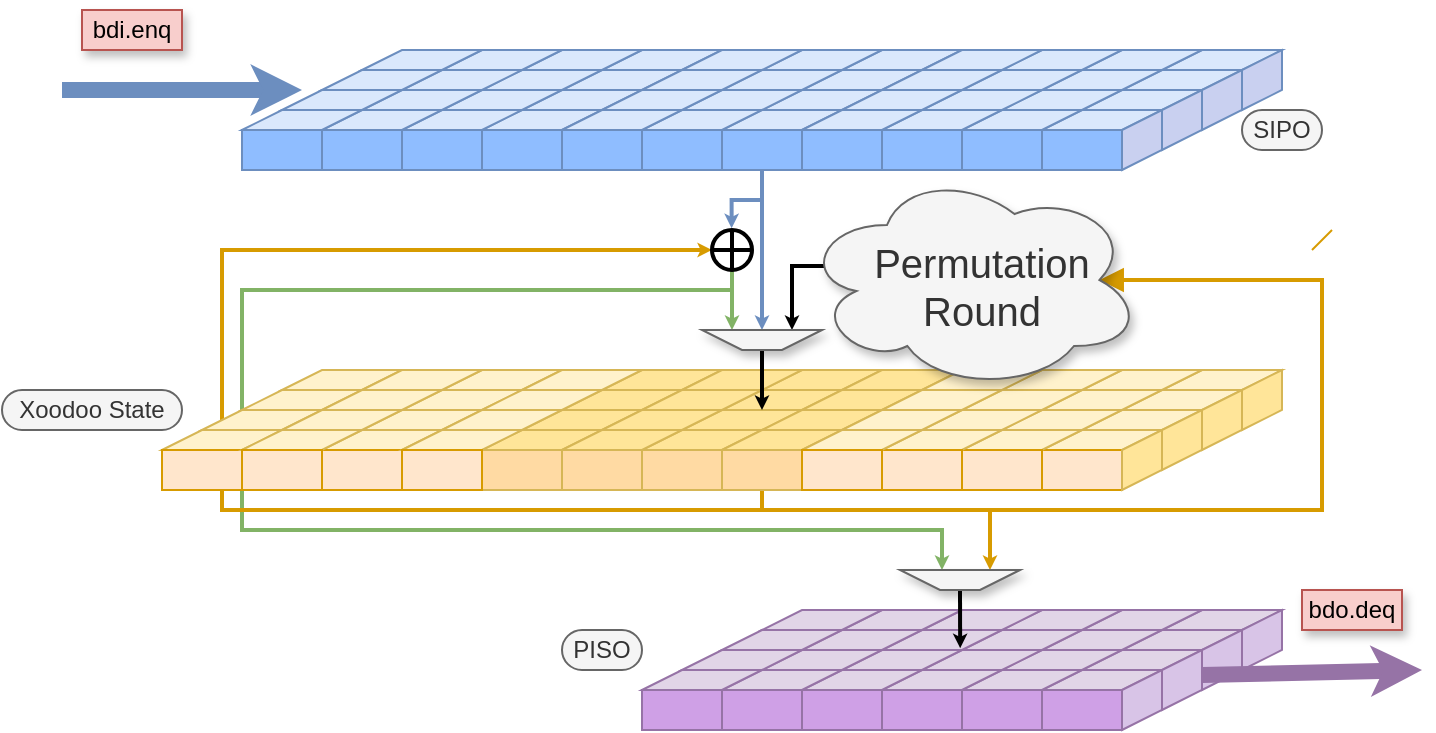 <mxfile version="27.1.6">
    <diagram id="Ln3ZBJWsajr8-yhkkX9h" name="Page-1">
        <mxGraphModel dx="703" dy="528" grid="1" gridSize="10" guides="1" tooltips="1" connect="1" arrows="1" fold="1" page="1" pageScale="1" pageWidth="850" pageHeight="1100" math="0" shadow="0">
            <root>
                <mxCell id="0"/>
                <mxCell id="1" parent="0"/>
                <mxCell id="Jtuv1Z3wtPB-kP8Pw_JZ-289" style="edgeStyle=orthogonalEdgeStyle;rounded=0;orthogonalLoop=1;jettySize=auto;html=1;exitX=0.5;exitY=1;exitDx=0;exitDy=0;shadow=0;endSize=1;strokeWidth=2;fillColor=#d5e8d4;strokeColor=#82b366;" parent="1" source="Jtuv1Z3wtPB-kP8Pw_JZ-287" edge="1">
                    <mxGeometry relative="1" as="geometry">
                        <mxPoint x="500" y="460" as="targetPoint"/>
                        <Array as="points">
                            <mxPoint x="395" y="320"/>
                            <mxPoint x="150" y="320"/>
                            <mxPoint x="150" y="440"/>
                            <mxPoint x="500" y="440"/>
                        </Array>
                    </mxGeometry>
                </mxCell>
                <mxCell id="Jtuv1Z3wtPB-kP8Pw_JZ-283" style="edgeStyle=orthogonalEdgeStyle;rounded=0;orthogonalLoop=1;jettySize=auto;html=1;exitX=0.5;exitY=1;exitDx=0;exitDy=0;shadow=0;endSize=1;strokeWidth=2;entryX=0;entryY=0.5;entryDx=0;entryDy=0;fillColor=#ffe6cc;strokeColor=#d79b00;" parent="1" source="Jtuv1Z3wtPB-kP8Pw_JZ-94" target="Jtuv1Z3wtPB-kP8Pw_JZ-287" edge="1">
                    <mxGeometry relative="1" as="geometry">
                        <mxPoint x="420" y="430" as="sourcePoint"/>
                        <mxPoint x="420.2" y="287.6" as="targetPoint"/>
                        <Array as="points">
                            <mxPoint x="410" y="430"/>
                            <mxPoint x="140" y="430"/>
                            <mxPoint x="140" y="300"/>
                        </Array>
                    </mxGeometry>
                </mxCell>
                <mxCell id="Jtuv1Z3wtPB-kP8Pw_JZ-158" value="" style="shape=parallelogram;perimeter=parallelogramPerimeter;whiteSpace=wrap;html=1;fixedSize=1;size=20;fillColor=#e1d5e7;strokeColor=#9673a6;" parent="1" vertex="1">
                    <mxGeometry x="550" y="510" width="60" height="10" as="geometry"/>
                </mxCell>
                <mxCell id="Jtuv1Z3wtPB-kP8Pw_JZ-159" value="" style="rounded=0;whiteSpace=wrap;html=1;strokeColor=#9673a6;fillColor=#CFA0E6;" parent="1" vertex="1">
                    <mxGeometry x="550" y="520" width="40" height="20" as="geometry"/>
                </mxCell>
                <mxCell id="Jtuv1Z3wtPB-kP8Pw_JZ-160" value="" style="shape=parallelogram;perimeter=parallelogramPerimeter;whiteSpace=wrap;html=1;fixedSize=1;direction=south;size=10;flipV=1;strokeColor=#9673a6;fillColor=#D8C4E7;" parent="1" vertex="1">
                    <mxGeometry x="590" y="510" width="20" height="30" as="geometry"/>
                </mxCell>
                <mxCell id="Jtuv1Z3wtPB-kP8Pw_JZ-161" value="" style="shape=parallelogram;perimeter=parallelogramPerimeter;whiteSpace=wrap;html=1;fixedSize=1;size=20;fillColor=#e1d5e7;strokeColor=#9673a6;" parent="1" vertex="1">
                    <mxGeometry x="570" y="500" width="60" height="10" as="geometry"/>
                </mxCell>
                <mxCell id="Jtuv1Z3wtPB-kP8Pw_JZ-162" value="" style="shape=parallelogram;perimeter=parallelogramPerimeter;whiteSpace=wrap;html=1;fixedSize=1;size=20;fillColor=#e1d5e7;strokeColor=#9673a6;" parent="1" vertex="1">
                    <mxGeometry x="590" y="490" width="60" height="10" as="geometry"/>
                </mxCell>
                <mxCell id="Jtuv1Z3wtPB-kP8Pw_JZ-163" value="" style="shape=parallelogram;perimeter=parallelogramPerimeter;whiteSpace=wrap;html=1;fixedSize=1;size=20;fillColor=#e1d5e7;strokeColor=#9673a6;" parent="1" vertex="1">
                    <mxGeometry x="610" y="480" width="60" height="10" as="geometry"/>
                </mxCell>
                <mxCell id="Jtuv1Z3wtPB-kP8Pw_JZ-164" value="" style="shape=parallelogram;perimeter=parallelogramPerimeter;whiteSpace=wrap;html=1;fixedSize=1;direction=south;size=10;flipV=1;strokeColor=#9673a6;fillColor=#D8C4E7;" parent="1" vertex="1">
                    <mxGeometry x="610" y="500" width="20" height="30" as="geometry"/>
                </mxCell>
                <mxCell id="Jtuv1Z3wtPB-kP8Pw_JZ-165" value="" style="shape=parallelogram;perimeter=parallelogramPerimeter;whiteSpace=wrap;html=1;fixedSize=1;direction=south;size=10;flipV=1;strokeColor=#9673a6;fillColor=#D8C4E7;" parent="1" vertex="1">
                    <mxGeometry x="630" y="490" width="20" height="30" as="geometry"/>
                </mxCell>
                <mxCell id="Jtuv1Z3wtPB-kP8Pw_JZ-166" value="" style="shape=parallelogram;perimeter=parallelogramPerimeter;whiteSpace=wrap;html=1;fixedSize=1;direction=south;size=10;flipV=1;strokeColor=#9673a6;fillColor=#D8C4E7;" parent="1" vertex="1">
                    <mxGeometry x="650" y="480" width="20" height="30" as="geometry"/>
                </mxCell>
                <mxCell id="Jtuv1Z3wtPB-kP8Pw_JZ-167" value="" style="shape=parallelogram;perimeter=parallelogramPerimeter;whiteSpace=wrap;html=1;fixedSize=1;size=20;fillColor=#e1d5e7;strokeColor=#9673a6;" parent="1" vertex="1">
                    <mxGeometry x="510" y="510" width="60" height="10" as="geometry"/>
                </mxCell>
                <mxCell id="Jtuv1Z3wtPB-kP8Pw_JZ-168" value="" style="rounded=0;whiteSpace=wrap;html=1;strokeColor=#9673a6;fillColor=#CFA0E6;" parent="1" vertex="1">
                    <mxGeometry x="510" y="520" width="40" height="20" as="geometry"/>
                </mxCell>
                <mxCell id="Jtuv1Z3wtPB-kP8Pw_JZ-169" value="" style="shape=parallelogram;perimeter=parallelogramPerimeter;whiteSpace=wrap;html=1;fixedSize=1;size=20;fillColor=#e1d5e7;strokeColor=#9673a6;" parent="1" vertex="1">
                    <mxGeometry x="530" y="500" width="60" height="10" as="geometry"/>
                </mxCell>
                <mxCell id="Jtuv1Z3wtPB-kP8Pw_JZ-170" value="" style="shape=parallelogram;perimeter=parallelogramPerimeter;whiteSpace=wrap;html=1;fixedSize=1;size=20;fillColor=#e1d5e7;strokeColor=#9673a6;" parent="1" vertex="1">
                    <mxGeometry x="550" y="490" width="60" height="10" as="geometry"/>
                </mxCell>
                <mxCell id="Jtuv1Z3wtPB-kP8Pw_JZ-171" value="" style="shape=parallelogram;perimeter=parallelogramPerimeter;whiteSpace=wrap;html=1;fixedSize=1;size=20;fillColor=#e1d5e7;strokeColor=#9673a6;" parent="1" vertex="1">
                    <mxGeometry x="570" y="480" width="60" height="10" as="geometry"/>
                </mxCell>
                <mxCell id="Jtuv1Z3wtPB-kP8Pw_JZ-172" value="" style="shape=parallelogram;perimeter=parallelogramPerimeter;whiteSpace=wrap;html=1;fixedSize=1;size=20;fillColor=#e1d5e7;strokeColor=#9673a6;" parent="1" vertex="1">
                    <mxGeometry x="470" y="510" width="60" height="10" as="geometry"/>
                </mxCell>
                <mxCell id="Jtuv1Z3wtPB-kP8Pw_JZ-173" value="" style="rounded=0;whiteSpace=wrap;html=1;strokeColor=#9673a6;fillColor=#CFA0E6;" parent="1" vertex="1">
                    <mxGeometry x="470" y="520" width="40" height="20" as="geometry"/>
                </mxCell>
                <mxCell id="Jtuv1Z3wtPB-kP8Pw_JZ-175" value="" style="shape=parallelogram;perimeter=parallelogramPerimeter;whiteSpace=wrap;html=1;fixedSize=1;size=20;fillColor=#e1d5e7;strokeColor=#9673a6;" parent="1" vertex="1">
                    <mxGeometry x="490" y="500" width="60" height="10" as="geometry"/>
                </mxCell>
                <mxCell id="Jtuv1Z3wtPB-kP8Pw_JZ-176" value="" style="shape=parallelogram;perimeter=parallelogramPerimeter;whiteSpace=wrap;html=1;fixedSize=1;size=20;fillColor=#e1d5e7;strokeColor=#9673a6;" parent="1" vertex="1">
                    <mxGeometry x="510" y="490" width="60" height="10" as="geometry"/>
                </mxCell>
                <mxCell id="Jtuv1Z3wtPB-kP8Pw_JZ-177" value="" style="shape=parallelogram;perimeter=parallelogramPerimeter;whiteSpace=wrap;html=1;fixedSize=1;size=20;fillColor=#e1d5e7;strokeColor=#9673a6;" parent="1" vertex="1">
                    <mxGeometry x="530" y="480" width="60" height="10" as="geometry"/>
                </mxCell>
                <mxCell id="Jtuv1Z3wtPB-kP8Pw_JZ-181" value="" style="shape=parallelogram;perimeter=parallelogramPerimeter;whiteSpace=wrap;html=1;fixedSize=1;size=20;fillColor=#e1d5e7;strokeColor=#9673a6;" parent="1" vertex="1">
                    <mxGeometry x="430" y="510" width="60" height="10" as="geometry"/>
                </mxCell>
                <mxCell id="Jtuv1Z3wtPB-kP8Pw_JZ-182" value="" style="rounded=0;whiteSpace=wrap;html=1;strokeColor=#9673a6;fillColor=#CFA0E6;" parent="1" vertex="1">
                    <mxGeometry x="430" y="520" width="40" height="20" as="geometry"/>
                </mxCell>
                <mxCell id="Jtuv1Z3wtPB-kP8Pw_JZ-183" value="" style="shape=parallelogram;perimeter=parallelogramPerimeter;whiteSpace=wrap;html=1;fixedSize=1;size=20;fillColor=#e1d5e7;strokeColor=#9673a6;" parent="1" vertex="1">
                    <mxGeometry x="450" y="500" width="60" height="10" as="geometry"/>
                </mxCell>
                <mxCell id="Jtuv1Z3wtPB-kP8Pw_JZ-184" value="" style="shape=parallelogram;perimeter=parallelogramPerimeter;whiteSpace=wrap;html=1;fixedSize=1;size=20;fillColor=#e1d5e7;strokeColor=#9673a6;" parent="1" vertex="1">
                    <mxGeometry x="470" y="490" width="60" height="10" as="geometry"/>
                </mxCell>
                <mxCell id="Jtuv1Z3wtPB-kP8Pw_JZ-185" value="" style="shape=parallelogram;perimeter=parallelogramPerimeter;whiteSpace=wrap;html=1;fixedSize=1;size=20;fillColor=#e1d5e7;strokeColor=#9673a6;" parent="1" vertex="1">
                    <mxGeometry x="490" y="480" width="60" height="10" as="geometry"/>
                </mxCell>
                <mxCell id="Jtuv1Z3wtPB-kP8Pw_JZ-186" value="" style="shape=parallelogram;perimeter=parallelogramPerimeter;whiteSpace=wrap;html=1;fixedSize=1;size=20;fillColor=#e1d5e7;strokeColor=#9673a6;" parent="1" vertex="1">
                    <mxGeometry x="390" y="510" width="60" height="10" as="geometry"/>
                </mxCell>
                <mxCell id="Jtuv1Z3wtPB-kP8Pw_JZ-187" value="" style="rounded=0;whiteSpace=wrap;html=1;strokeColor=#9673a6;fillColor=#CFA0E6;" parent="1" vertex="1">
                    <mxGeometry x="390" y="520" width="40" height="20" as="geometry"/>
                </mxCell>
                <mxCell id="Jtuv1Z3wtPB-kP8Pw_JZ-188" value="" style="shape=parallelogram;perimeter=parallelogramPerimeter;whiteSpace=wrap;html=1;fixedSize=1;size=20;fillColor=#e1d5e7;strokeColor=#9673a6;" parent="1" vertex="1">
                    <mxGeometry x="410" y="500" width="60" height="10" as="geometry"/>
                </mxCell>
                <mxCell id="Jtuv1Z3wtPB-kP8Pw_JZ-189" value="" style="shape=parallelogram;perimeter=parallelogramPerimeter;whiteSpace=wrap;html=1;fixedSize=1;size=20;fillColor=#e1d5e7;strokeColor=#9673a6;" parent="1" vertex="1">
                    <mxGeometry x="430" y="490" width="60" height="10" as="geometry"/>
                </mxCell>
                <mxCell id="Jtuv1Z3wtPB-kP8Pw_JZ-190" value="" style="shape=parallelogram;perimeter=parallelogramPerimeter;whiteSpace=wrap;html=1;fixedSize=1;size=20;fillColor=#e1d5e7;strokeColor=#9673a6;" parent="1" vertex="1">
                    <mxGeometry x="450" y="480" width="60" height="10" as="geometry"/>
                </mxCell>
                <mxCell id="Jtuv1Z3wtPB-kP8Pw_JZ-191" value="" style="shape=parallelogram;perimeter=parallelogramPerimeter;whiteSpace=wrap;html=1;fixedSize=1;size=20;fillColor=#e1d5e7;strokeColor=#9673a6;" parent="1" vertex="1">
                    <mxGeometry x="350" y="510" width="60" height="10" as="geometry"/>
                </mxCell>
                <mxCell id="Jtuv1Z3wtPB-kP8Pw_JZ-192" value="" style="rounded=0;whiteSpace=wrap;html=1;strokeColor=#9673a6;fillColor=#CFA0E6;" parent="1" vertex="1">
                    <mxGeometry x="350" y="520" width="40" height="20" as="geometry"/>
                </mxCell>
                <mxCell id="Jtuv1Z3wtPB-kP8Pw_JZ-193" value="" style="shape=parallelogram;perimeter=parallelogramPerimeter;whiteSpace=wrap;html=1;fixedSize=1;size=20;fillColor=#e1d5e7;strokeColor=#9673a6;" parent="1" vertex="1">
                    <mxGeometry x="370" y="500" width="60" height="10" as="geometry"/>
                </mxCell>
                <mxCell id="Jtuv1Z3wtPB-kP8Pw_JZ-194" value="" style="shape=parallelogram;perimeter=parallelogramPerimeter;whiteSpace=wrap;html=1;fixedSize=1;size=20;fillColor=#e1d5e7;strokeColor=#9673a6;" parent="1" vertex="1">
                    <mxGeometry x="390" y="490" width="60" height="10" as="geometry"/>
                </mxCell>
                <mxCell id="Jtuv1Z3wtPB-kP8Pw_JZ-195" value="" style="shape=parallelogram;perimeter=parallelogramPerimeter;whiteSpace=wrap;html=1;fixedSize=1;size=20;fillColor=#e1d5e7;strokeColor=#9673a6;" parent="1" vertex="1">
                    <mxGeometry x="410" y="480" width="60" height="10" as="geometry"/>
                </mxCell>
                <mxCell id="Jtuv1Z3wtPB-kP8Pw_JZ-9" value="" style="shape=parallelogram;perimeter=parallelogramPerimeter;whiteSpace=wrap;html=1;fixedSize=1;size=20;fillColor=#fff2cc;strokeColor=#d6b656;" parent="1" vertex="1">
                    <mxGeometry x="550" y="390" width="60" height="10" as="geometry"/>
                </mxCell>
                <mxCell id="Jtuv1Z3wtPB-kP8Pw_JZ-15" value="" style="rounded=0;whiteSpace=wrap;html=1;fillColor=#ffe6cc;strokeColor=#d79b00;" parent="1" vertex="1">
                    <mxGeometry x="550" y="400" width="40" height="20" as="geometry"/>
                </mxCell>
                <mxCell id="Jtuv1Z3wtPB-kP8Pw_JZ-72" value="" style="shape=parallelogram;perimeter=parallelogramPerimeter;whiteSpace=wrap;html=1;fixedSize=1;size=20;fillColor=#fff2cc;strokeColor=#d6b656;" parent="1" vertex="1">
                    <mxGeometry x="570" y="380" width="60" height="10" as="geometry"/>
                </mxCell>
                <mxCell id="Jtuv1Z3wtPB-kP8Pw_JZ-73" value="" style="shape=parallelogram;perimeter=parallelogramPerimeter;whiteSpace=wrap;html=1;fixedSize=1;size=20;fillColor=#fff2cc;strokeColor=#d6b656;" parent="1" vertex="1">
                    <mxGeometry x="590" y="370" width="60" height="10" as="geometry"/>
                </mxCell>
                <mxCell id="Jtuv1Z3wtPB-kP8Pw_JZ-74" value="" style="shape=parallelogram;perimeter=parallelogramPerimeter;whiteSpace=wrap;html=1;fixedSize=1;size=20;fillColor=#fff2cc;strokeColor=#d6b656;" parent="1" vertex="1">
                    <mxGeometry x="610" y="360" width="60" height="10" as="geometry"/>
                </mxCell>
                <mxCell id="Jtuv1Z3wtPB-kP8Pw_JZ-79" value="" style="shape=parallelogram;perimeter=parallelogramPerimeter;whiteSpace=wrap;html=1;fixedSize=1;size=20;fillColor=#fff2cc;strokeColor=#d6b656;" parent="1" vertex="1">
                    <mxGeometry x="510" y="390" width="60" height="10" as="geometry"/>
                </mxCell>
                <mxCell id="Jtuv1Z3wtPB-kP8Pw_JZ-80" value="" style="rounded=0;whiteSpace=wrap;html=1;fillColor=#ffe6cc;strokeColor=#d79b00;" parent="1" vertex="1">
                    <mxGeometry x="510" y="400" width="40" height="20" as="geometry"/>
                </mxCell>
                <mxCell id="Jtuv1Z3wtPB-kP8Pw_JZ-82" value="" style="shape=parallelogram;perimeter=parallelogramPerimeter;whiteSpace=wrap;html=1;fixedSize=1;size=20;fillColor=#fff2cc;strokeColor=#d6b656;" parent="1" vertex="1">
                    <mxGeometry x="530" y="380" width="60" height="10" as="geometry"/>
                </mxCell>
                <mxCell id="Jtuv1Z3wtPB-kP8Pw_JZ-83" value="" style="shape=parallelogram;perimeter=parallelogramPerimeter;whiteSpace=wrap;html=1;fixedSize=1;size=20;fillColor=#fff2cc;strokeColor=#d6b656;" parent="1" vertex="1">
                    <mxGeometry x="550" y="370" width="60" height="10" as="geometry"/>
                </mxCell>
                <mxCell id="Jtuv1Z3wtPB-kP8Pw_JZ-84" value="" style="shape=parallelogram;perimeter=parallelogramPerimeter;whiteSpace=wrap;html=1;fixedSize=1;size=20;fillColor=#fff2cc;strokeColor=#d6b656;" parent="1" vertex="1">
                    <mxGeometry x="570" y="360" width="60" height="10" as="geometry"/>
                </mxCell>
                <mxCell id="Jtuv1Z3wtPB-kP8Pw_JZ-88" value="" style="shape=parallelogram;perimeter=parallelogramPerimeter;whiteSpace=wrap;html=1;fixedSize=1;size=20;strokeColor=#d6b656;fillColor=#FFE599;" parent="1" vertex="1">
                    <mxGeometry x="350" y="390" width="60" height="10" as="geometry"/>
                </mxCell>
                <mxCell id="Jtuv1Z3wtPB-kP8Pw_JZ-89" value="" style="rounded=0;whiteSpace=wrap;html=1;strokeColor=#d6b656;fillColor=#FFDAA3;" parent="1" vertex="1">
                    <mxGeometry x="350" y="400" width="40" height="20" as="geometry"/>
                </mxCell>
                <mxCell id="Jtuv1Z3wtPB-kP8Pw_JZ-90" value="" style="shape=parallelogram;perimeter=parallelogramPerimeter;whiteSpace=wrap;html=1;fixedSize=1;size=20;strokeColor=#d6b656;fillColor=#FFE599;" parent="1" vertex="1">
                    <mxGeometry x="370" y="380" width="60" height="10" as="geometry"/>
                </mxCell>
                <mxCell id="Jtuv1Z3wtPB-kP8Pw_JZ-91" value="" style="shape=parallelogram;perimeter=parallelogramPerimeter;whiteSpace=wrap;html=1;fixedSize=1;size=20;strokeColor=#d6b656;fillColor=#FFE599;" parent="1" vertex="1">
                    <mxGeometry x="390" y="370" width="60" height="10" as="geometry"/>
                </mxCell>
                <mxCell id="Jtuv1Z3wtPB-kP8Pw_JZ-92" value="" style="shape=parallelogram;perimeter=parallelogramPerimeter;whiteSpace=wrap;html=1;fixedSize=1;size=20;strokeColor=#d6b656;fillColor=#FFE599;" parent="1" vertex="1">
                    <mxGeometry x="410" y="360" width="60" height="10" as="geometry"/>
                </mxCell>
                <mxCell id="Jtuv1Z3wtPB-kP8Pw_JZ-93" value="" style="shape=parallelogram;perimeter=parallelogramPerimeter;whiteSpace=wrap;html=1;fixedSize=1;size=20;strokeColor=#d6b656;fillColor=#FFE599;" parent="1" vertex="1">
                    <mxGeometry x="390" y="390" width="60" height="10" as="geometry"/>
                </mxCell>
                <mxCell id="Jtuv1Z3wtPB-kP8Pw_JZ-282" style="edgeStyle=orthogonalEdgeStyle;rounded=0;orthogonalLoop=1;jettySize=auto;html=1;exitX=0.5;exitY=1;exitDx=0;exitDy=0;shadow=0;endSize=7;strokeWidth=2;fillColor=#ffe6cc;strokeColor=#d79b00;entryX=0.875;entryY=0.5;entryDx=0;entryDy=0;entryPerimeter=0;endArrow=block;endFill=1;" parent="1" source="Jtuv1Z3wtPB-kP8Pw_JZ-94" target="Jtuv1Z3wtPB-kP8Pw_JZ-293" edge="1">
                    <mxGeometry relative="1" as="geometry">
                        <mxPoint x="600" y="315" as="targetPoint"/>
                        <Array as="points">
                            <mxPoint x="410" y="430"/>
                            <mxPoint x="690" y="430"/>
                            <mxPoint x="690" y="315"/>
                        </Array>
                    </mxGeometry>
                </mxCell>
                <mxCell id="Jtuv1Z3wtPB-kP8Pw_JZ-292" style="edgeStyle=orthogonalEdgeStyle;rounded=0;orthogonalLoop=1;jettySize=auto;html=1;exitX=0.5;exitY=1;exitDx=0;exitDy=0;entryX=0.25;entryY=1;entryDx=0;entryDy=0;shadow=0;endSize=1;strokeWidth=2;fillColor=#ffe6cc;strokeColor=#d79b00;" parent="1" source="Jtuv1Z3wtPB-kP8Pw_JZ-94" target="Jtuv1Z3wtPB-kP8Pw_JZ-290" edge="1">
                    <mxGeometry relative="1" as="geometry">
                        <Array as="points">
                            <mxPoint x="410" y="430"/>
                            <mxPoint x="524" y="430"/>
                        </Array>
                    </mxGeometry>
                </mxCell>
                <mxCell id="Jtuv1Z3wtPB-kP8Pw_JZ-94" value="" style="rounded=0;whiteSpace=wrap;html=1;strokeColor=#d6b656;fillColor=#FFDAA3;" parent="1" vertex="1">
                    <mxGeometry x="390" y="400" width="40" height="20" as="geometry"/>
                </mxCell>
                <mxCell id="Jtuv1Z3wtPB-kP8Pw_JZ-95" value="" style="shape=parallelogram;perimeter=parallelogramPerimeter;whiteSpace=wrap;html=1;fixedSize=1;size=20;strokeColor=#d6b656;fillColor=#FFE599;" parent="1" vertex="1">
                    <mxGeometry x="410" y="380" width="60" height="10" as="geometry"/>
                </mxCell>
                <mxCell id="Jtuv1Z3wtPB-kP8Pw_JZ-96" value="" style="shape=parallelogram;perimeter=parallelogramPerimeter;whiteSpace=wrap;html=1;fixedSize=1;size=20;strokeColor=#d6b656;fillColor=#FFE599;" parent="1" vertex="1">
                    <mxGeometry x="430" y="370" width="60" height="10" as="geometry"/>
                </mxCell>
                <mxCell id="Jtuv1Z3wtPB-kP8Pw_JZ-97" value="" style="shape=parallelogram;perimeter=parallelogramPerimeter;whiteSpace=wrap;html=1;fixedSize=1;size=20;strokeColor=#d6b656;fillColor=#FFE599;" parent="1" vertex="1">
                    <mxGeometry x="450" y="360" width="60" height="10" as="geometry"/>
                </mxCell>
                <mxCell id="Jtuv1Z3wtPB-kP8Pw_JZ-98" value="" style="shape=parallelogram;perimeter=parallelogramPerimeter;whiteSpace=wrap;html=1;fixedSize=1;size=20;strokeColor=#d6b656;fillColor=#FFE599;" parent="1" vertex="1">
                    <mxGeometry x="270" y="390" width="60" height="10" as="geometry"/>
                </mxCell>
                <mxCell id="Jtuv1Z3wtPB-kP8Pw_JZ-99" value="" style="rounded=0;whiteSpace=wrap;html=1;strokeColor=#d6b656;fillColor=#FFDAA3;" parent="1" vertex="1">
                    <mxGeometry x="270" y="400" width="40" height="20" as="geometry"/>
                </mxCell>
                <mxCell id="Jtuv1Z3wtPB-kP8Pw_JZ-100" value="" style="shape=parallelogram;perimeter=parallelogramPerimeter;whiteSpace=wrap;html=1;fixedSize=1;size=20;strokeColor=#d6b656;fillColor=#FFE599;" parent="1" vertex="1">
                    <mxGeometry x="290" y="380" width="60" height="10" as="geometry"/>
                </mxCell>
                <mxCell id="Jtuv1Z3wtPB-kP8Pw_JZ-101" value="" style="shape=parallelogram;perimeter=parallelogramPerimeter;whiteSpace=wrap;html=1;fixedSize=1;size=20;strokeColor=#d6b656;fillColor=#FFE599;" parent="1" vertex="1">
                    <mxGeometry x="310" y="370" width="60" height="10" as="geometry"/>
                </mxCell>
                <mxCell id="Jtuv1Z3wtPB-kP8Pw_JZ-102" value="" style="shape=parallelogram;perimeter=parallelogramPerimeter;whiteSpace=wrap;html=1;fixedSize=1;size=20;strokeColor=#d6b656;fillColor=#FFE599;" parent="1" vertex="1">
                    <mxGeometry x="330" y="360" width="60" height="10" as="geometry"/>
                </mxCell>
                <mxCell id="Jtuv1Z3wtPB-kP8Pw_JZ-103" value="" style="shape=parallelogram;perimeter=parallelogramPerimeter;whiteSpace=wrap;html=1;fixedSize=1;size=20;strokeColor=#d6b656;fillColor=#FFE599;" parent="1" vertex="1">
                    <mxGeometry x="310" y="390" width="60" height="10" as="geometry"/>
                </mxCell>
                <mxCell id="Jtuv1Z3wtPB-kP8Pw_JZ-104" value="" style="rounded=0;whiteSpace=wrap;html=1;strokeColor=#d6b656;fillColor=#FFDAA3;" parent="1" vertex="1">
                    <mxGeometry x="310" y="400" width="40" height="20" as="geometry"/>
                </mxCell>
                <mxCell id="Jtuv1Z3wtPB-kP8Pw_JZ-105" value="" style="shape=parallelogram;perimeter=parallelogramPerimeter;whiteSpace=wrap;html=1;fixedSize=1;size=20;strokeColor=#d6b656;fillColor=#FFE599;" parent="1" vertex="1">
                    <mxGeometry x="330" y="380" width="60" height="10" as="geometry"/>
                </mxCell>
                <mxCell id="Jtuv1Z3wtPB-kP8Pw_JZ-106" value="" style="shape=parallelogram;perimeter=parallelogramPerimeter;whiteSpace=wrap;html=1;fixedSize=1;size=20;strokeColor=#d6b656;fillColor=#FFE599;" parent="1" vertex="1">
                    <mxGeometry x="350" y="370" width="60" height="10" as="geometry"/>
                </mxCell>
                <mxCell id="Jtuv1Z3wtPB-kP8Pw_JZ-107" value="" style="shape=parallelogram;perimeter=parallelogramPerimeter;whiteSpace=wrap;html=1;fixedSize=1;size=20;strokeColor=#d6b656;fillColor=#FFE599;" parent="1" vertex="1">
                    <mxGeometry x="370" y="360" width="60" height="10" as="geometry"/>
                </mxCell>
                <mxCell id="Jtuv1Z3wtPB-kP8Pw_JZ-108" value="" style="shape=parallelogram;perimeter=parallelogramPerimeter;whiteSpace=wrap;html=1;fixedSize=1;size=20;fillColor=#fff2cc;strokeColor=#d6b656;" parent="1" vertex="1">
                    <mxGeometry x="190" y="390" width="60" height="10" as="geometry"/>
                </mxCell>
                <mxCell id="Jtuv1Z3wtPB-kP8Pw_JZ-109" value="" style="rounded=0;whiteSpace=wrap;html=1;fillColor=#ffe6cc;strokeColor=#d79b00;" parent="1" vertex="1">
                    <mxGeometry x="190" y="400" width="40" height="20" as="geometry"/>
                </mxCell>
                <mxCell id="Jtuv1Z3wtPB-kP8Pw_JZ-110" value="" style="shape=parallelogram;perimeter=parallelogramPerimeter;whiteSpace=wrap;html=1;fixedSize=1;size=20;fillColor=#fff2cc;strokeColor=#d6b656;" parent="1" vertex="1">
                    <mxGeometry x="210" y="380" width="60" height="10" as="geometry"/>
                </mxCell>
                <mxCell id="Jtuv1Z3wtPB-kP8Pw_JZ-111" value="" style="shape=parallelogram;perimeter=parallelogramPerimeter;whiteSpace=wrap;html=1;fixedSize=1;size=20;fillColor=#fff2cc;strokeColor=#d6b656;" parent="1" vertex="1">
                    <mxGeometry x="230" y="370" width="60" height="10" as="geometry"/>
                </mxCell>
                <mxCell id="Jtuv1Z3wtPB-kP8Pw_JZ-112" value="" style="shape=parallelogram;perimeter=parallelogramPerimeter;whiteSpace=wrap;html=1;fixedSize=1;size=20;fillColor=#fff2cc;strokeColor=#d6b656;" parent="1" vertex="1">
                    <mxGeometry x="250" y="360" width="60" height="10" as="geometry"/>
                </mxCell>
                <mxCell id="Jtuv1Z3wtPB-kP8Pw_JZ-113" value="" style="shape=parallelogram;perimeter=parallelogramPerimeter;whiteSpace=wrap;html=1;fixedSize=1;size=20;fillColor=#fff2cc;strokeColor=#d6b656;" parent="1" vertex="1">
                    <mxGeometry x="230" y="390" width="60" height="10" as="geometry"/>
                </mxCell>
                <mxCell id="Jtuv1Z3wtPB-kP8Pw_JZ-114" value="" style="rounded=0;whiteSpace=wrap;html=1;fillColor=#ffe6cc;strokeColor=#d79b00;" parent="1" vertex="1">
                    <mxGeometry x="230" y="400" width="40" height="20" as="geometry"/>
                </mxCell>
                <mxCell id="Jtuv1Z3wtPB-kP8Pw_JZ-115" value="" style="shape=parallelogram;perimeter=parallelogramPerimeter;whiteSpace=wrap;html=1;fixedSize=1;size=20;fillColor=#fff2cc;strokeColor=#d6b656;" parent="1" vertex="1">
                    <mxGeometry x="250" y="380" width="60" height="10" as="geometry"/>
                </mxCell>
                <mxCell id="Jtuv1Z3wtPB-kP8Pw_JZ-116" value="" style="shape=parallelogram;perimeter=parallelogramPerimeter;whiteSpace=wrap;html=1;fixedSize=1;size=20;fillColor=#fff2cc;strokeColor=#d6b656;" parent="1" vertex="1">
                    <mxGeometry x="270" y="370" width="60" height="10" as="geometry"/>
                </mxCell>
                <mxCell id="Jtuv1Z3wtPB-kP8Pw_JZ-117" value="" style="shape=parallelogram;perimeter=parallelogramPerimeter;whiteSpace=wrap;html=1;fixedSize=1;size=20;fillColor=#fff2cc;strokeColor=#d6b656;" parent="1" vertex="1">
                    <mxGeometry x="290" y="360" width="60" height="10" as="geometry"/>
                </mxCell>
                <mxCell id="Jtuv1Z3wtPB-kP8Pw_JZ-118" value="" style="shape=parallelogram;perimeter=parallelogramPerimeter;whiteSpace=wrap;html=1;fixedSize=1;size=20;fillColor=#fff2cc;strokeColor=#d6b656;" parent="1" vertex="1">
                    <mxGeometry x="110" y="390" width="60" height="10" as="geometry"/>
                </mxCell>
                <mxCell id="Jtuv1Z3wtPB-kP8Pw_JZ-119" value="" style="rounded=0;whiteSpace=wrap;html=1;fillColor=#ffe6cc;strokeColor=#d79b00;" parent="1" vertex="1">
                    <mxGeometry x="110" y="400" width="40" height="20" as="geometry"/>
                </mxCell>
                <mxCell id="Jtuv1Z3wtPB-kP8Pw_JZ-120" value="" style="shape=parallelogram;perimeter=parallelogramPerimeter;whiteSpace=wrap;html=1;fixedSize=1;size=20;fillColor=#fff2cc;strokeColor=#d6b656;" parent="1" vertex="1">
                    <mxGeometry x="130" y="380" width="60" height="10" as="geometry"/>
                </mxCell>
                <mxCell id="Jtuv1Z3wtPB-kP8Pw_JZ-121" value="" style="shape=parallelogram;perimeter=parallelogramPerimeter;whiteSpace=wrap;html=1;fixedSize=1;size=20;fillColor=#fff2cc;strokeColor=#d6b656;" parent="1" vertex="1">
                    <mxGeometry x="150" y="370" width="60" height="10" as="geometry"/>
                </mxCell>
                <mxCell id="Jtuv1Z3wtPB-kP8Pw_JZ-122" value="" style="shape=parallelogram;perimeter=parallelogramPerimeter;whiteSpace=wrap;html=1;fixedSize=1;size=20;fillColor=#fff2cc;strokeColor=#d6b656;" parent="1" vertex="1">
                    <mxGeometry x="170" y="360" width="60" height="10" as="geometry"/>
                </mxCell>
                <mxCell id="Jtuv1Z3wtPB-kP8Pw_JZ-123" value="" style="shape=parallelogram;perimeter=parallelogramPerimeter;whiteSpace=wrap;html=1;fixedSize=1;size=20;fillColor=#fff2cc;strokeColor=#d6b656;" parent="1" vertex="1">
                    <mxGeometry x="150" y="390" width="60" height="10" as="geometry"/>
                </mxCell>
                <mxCell id="Jtuv1Z3wtPB-kP8Pw_JZ-124" value="" style="rounded=0;whiteSpace=wrap;html=1;fillColor=#ffe6cc;strokeColor=#d79b00;" parent="1" vertex="1">
                    <mxGeometry x="150" y="400" width="40" height="20" as="geometry"/>
                </mxCell>
                <mxCell id="Jtuv1Z3wtPB-kP8Pw_JZ-125" value="" style="shape=parallelogram;perimeter=parallelogramPerimeter;whiteSpace=wrap;html=1;fixedSize=1;size=20;fillColor=#fff2cc;strokeColor=#d6b656;" parent="1" vertex="1">
                    <mxGeometry x="170" y="380" width="60" height="10" as="geometry"/>
                </mxCell>
                <mxCell id="Jtuv1Z3wtPB-kP8Pw_JZ-126" value="" style="shape=parallelogram;perimeter=parallelogramPerimeter;whiteSpace=wrap;html=1;fixedSize=1;size=20;fillColor=#fff2cc;strokeColor=#d6b656;" parent="1" vertex="1">
                    <mxGeometry x="190" y="370" width="60" height="10" as="geometry"/>
                </mxCell>
                <mxCell id="Jtuv1Z3wtPB-kP8Pw_JZ-127" value="" style="shape=parallelogram;perimeter=parallelogramPerimeter;whiteSpace=wrap;html=1;fixedSize=1;size=20;fillColor=#fff2cc;strokeColor=#d6b656;" parent="1" vertex="1">
                    <mxGeometry x="210" y="360" width="60" height="10" as="geometry"/>
                </mxCell>
                <mxCell id="Jtuv1Z3wtPB-kP8Pw_JZ-132" value="" style="shape=parallelogram;perimeter=parallelogramPerimeter;whiteSpace=wrap;html=1;fixedSize=1;direction=south;size=10;flipV=1;strokeColor=#d6b656;fillColor=#FFE599;" parent="1" vertex="1">
                    <mxGeometry x="650" y="360" width="20" height="30" as="geometry"/>
                </mxCell>
                <mxCell id="Jtuv1Z3wtPB-kP8Pw_JZ-133" value="" style="shape=parallelogram;perimeter=parallelogramPerimeter;whiteSpace=wrap;html=1;fixedSize=1;direction=south;size=10;flipV=1;strokeColor=#d6b656;fillColor=#FFE599;" parent="1" vertex="1">
                    <mxGeometry x="630" y="370" width="20" height="30" as="geometry"/>
                </mxCell>
                <mxCell id="Jtuv1Z3wtPB-kP8Pw_JZ-134" value="" style="shape=parallelogram;perimeter=parallelogramPerimeter;whiteSpace=wrap;html=1;fixedSize=1;direction=south;size=10;flipV=1;strokeColor=#d6b656;fillColor=#FFE599;" parent="1" vertex="1">
                    <mxGeometry x="610" y="380" width="20" height="30" as="geometry"/>
                </mxCell>
                <mxCell id="Jtuv1Z3wtPB-kP8Pw_JZ-135" value="" style="shape=parallelogram;perimeter=parallelogramPerimeter;whiteSpace=wrap;html=1;fixedSize=1;direction=south;size=10;flipV=1;strokeColor=#d6b656;fillColor=#FFE599;" parent="1" vertex="1">
                    <mxGeometry x="590" y="390" width="20" height="30" as="geometry"/>
                </mxCell>
                <mxCell id="Jtuv1Z3wtPB-kP8Pw_JZ-146" value="" style="shape=parallelogram;perimeter=parallelogramPerimeter;whiteSpace=wrap;html=1;fixedSize=1;size=20;fillColor=#fff2cc;strokeColor=#d6b656;" parent="1" vertex="1">
                    <mxGeometry x="470" y="390" width="60" height="10" as="geometry"/>
                </mxCell>
                <mxCell id="Jtuv1Z3wtPB-kP8Pw_JZ-147" value="" style="rounded=0;whiteSpace=wrap;html=1;fillColor=#ffe6cc;strokeColor=#d79b00;" parent="1" vertex="1">
                    <mxGeometry x="470" y="400" width="40" height="20" as="geometry"/>
                </mxCell>
                <mxCell id="Jtuv1Z3wtPB-kP8Pw_JZ-148" value="" style="shape=parallelogram;perimeter=parallelogramPerimeter;whiteSpace=wrap;html=1;fixedSize=1;size=20;fillColor=#fff2cc;strokeColor=#d6b656;" parent="1" vertex="1">
                    <mxGeometry x="490" y="380" width="60" height="10" as="geometry"/>
                </mxCell>
                <mxCell id="Jtuv1Z3wtPB-kP8Pw_JZ-149" value="" style="shape=parallelogram;perimeter=parallelogramPerimeter;whiteSpace=wrap;html=1;fixedSize=1;size=20;fillColor=#fff2cc;strokeColor=#d6b656;" parent="1" vertex="1">
                    <mxGeometry x="510" y="370" width="60" height="10" as="geometry"/>
                </mxCell>
                <mxCell id="Jtuv1Z3wtPB-kP8Pw_JZ-150" value="" style="shape=parallelogram;perimeter=parallelogramPerimeter;whiteSpace=wrap;html=1;fixedSize=1;size=20;fillColor=#fff2cc;strokeColor=#d6b656;" parent="1" vertex="1">
                    <mxGeometry x="530" y="360" width="60" height="10" as="geometry"/>
                </mxCell>
                <mxCell id="Jtuv1Z3wtPB-kP8Pw_JZ-151" value="" style="shape=parallelogram;perimeter=parallelogramPerimeter;whiteSpace=wrap;html=1;fixedSize=1;size=20;fillColor=#fff2cc;strokeColor=#d6b656;" parent="1" vertex="1">
                    <mxGeometry x="430" y="390" width="60" height="10" as="geometry"/>
                </mxCell>
                <mxCell id="Jtuv1Z3wtPB-kP8Pw_JZ-152" value="" style="rounded=0;whiteSpace=wrap;html=1;fillColor=#ffe6cc;strokeColor=#d79b00;" parent="1" vertex="1">
                    <mxGeometry x="430" y="400" width="40" height="20" as="geometry"/>
                </mxCell>
                <mxCell id="Jtuv1Z3wtPB-kP8Pw_JZ-153" value="" style="shape=parallelogram;perimeter=parallelogramPerimeter;whiteSpace=wrap;html=1;fixedSize=1;size=20;fillColor=#fff2cc;strokeColor=#d6b656;" parent="1" vertex="1">
                    <mxGeometry x="450" y="380" width="60" height="10" as="geometry"/>
                </mxCell>
                <mxCell id="Jtuv1Z3wtPB-kP8Pw_JZ-154" value="" style="shape=parallelogram;perimeter=parallelogramPerimeter;whiteSpace=wrap;html=1;fixedSize=1;size=20;fillColor=#fff2cc;strokeColor=#d6b656;" parent="1" vertex="1">
                    <mxGeometry x="470" y="370" width="60" height="10" as="geometry"/>
                </mxCell>
                <mxCell id="Jtuv1Z3wtPB-kP8Pw_JZ-155" value="" style="shape=parallelogram;perimeter=parallelogramPerimeter;whiteSpace=wrap;html=1;fixedSize=1;size=20;fillColor=#fff2cc;strokeColor=#d6b656;" parent="1" vertex="1">
                    <mxGeometry x="490" y="360" width="60" height="10" as="geometry"/>
                </mxCell>
                <mxCell id="Jtuv1Z3wtPB-kP8Pw_JZ-156" value="Xoodoo State" style="text;html=1;align=center;verticalAlign=middle;whiteSpace=wrap;rounded=1;shadow=0;fillColor=#f5f5f5;strokeColor=#666666;fontColor=#333333;arcSize=50;" parent="1" vertex="1">
                    <mxGeometry x="30" y="370" width="90" height="20" as="geometry"/>
                </mxCell>
                <mxCell id="Jtuv1Z3wtPB-kP8Pw_JZ-196" value="" style="shape=parallelogram;perimeter=parallelogramPerimeter;whiteSpace=wrap;html=1;fixedSize=1;size=20;fillColor=#dae8fc;strokeColor=#6c8ebf;" parent="1" vertex="1">
                    <mxGeometry x="270" y="230" width="60" height="10" as="geometry"/>
                </mxCell>
                <mxCell id="Jtuv1Z3wtPB-kP8Pw_JZ-197" value="" style="rounded=0;whiteSpace=wrap;html=1;strokeColor=#6c8ebf;fillColor=#8FBDFF;" parent="1" vertex="1">
                    <mxGeometry x="270" y="240" width="40" height="20" as="geometry"/>
                </mxCell>
                <mxCell id="Jtuv1Z3wtPB-kP8Pw_JZ-198" value="" style="shape=parallelogram;perimeter=parallelogramPerimeter;whiteSpace=wrap;html=1;fixedSize=1;size=20;fillColor=#dae8fc;strokeColor=#6c8ebf;" parent="1" vertex="1">
                    <mxGeometry x="290" y="220" width="60" height="10" as="geometry"/>
                </mxCell>
                <mxCell id="Jtuv1Z3wtPB-kP8Pw_JZ-199" value="" style="shape=parallelogram;perimeter=parallelogramPerimeter;whiteSpace=wrap;html=1;fixedSize=1;size=20;fillColor=#dae8fc;strokeColor=#6c8ebf;" parent="1" vertex="1">
                    <mxGeometry x="310" y="210" width="60" height="10" as="geometry"/>
                </mxCell>
                <mxCell id="Jtuv1Z3wtPB-kP8Pw_JZ-200" value="" style="shape=parallelogram;perimeter=parallelogramPerimeter;whiteSpace=wrap;html=1;fixedSize=1;size=20;fillColor=#dae8fc;strokeColor=#6c8ebf;" parent="1" vertex="1">
                    <mxGeometry x="330" y="200" width="60" height="10" as="geometry"/>
                </mxCell>
                <mxCell id="Jtuv1Z3wtPB-kP8Pw_JZ-201" value="" style="shape=parallelogram;perimeter=parallelogramPerimeter;whiteSpace=wrap;html=1;fixedSize=1;size=20;fillColor=#dae8fc;strokeColor=#6c8ebf;" parent="1" vertex="1">
                    <mxGeometry x="230" y="230" width="60" height="10" as="geometry"/>
                </mxCell>
                <mxCell id="Jtuv1Z3wtPB-kP8Pw_JZ-202" value="" style="rounded=0;whiteSpace=wrap;html=1;strokeColor=#6c8ebf;fillColor=#8FBDFF;" parent="1" vertex="1">
                    <mxGeometry x="230" y="240" width="40" height="20" as="geometry"/>
                </mxCell>
                <mxCell id="Jtuv1Z3wtPB-kP8Pw_JZ-203" value="" style="shape=parallelogram;perimeter=parallelogramPerimeter;whiteSpace=wrap;html=1;fixedSize=1;size=20;fillColor=#dae8fc;strokeColor=#6c8ebf;" parent="1" vertex="1">
                    <mxGeometry x="250" y="220" width="60" height="10" as="geometry"/>
                </mxCell>
                <mxCell id="Jtuv1Z3wtPB-kP8Pw_JZ-204" value="" style="shape=parallelogram;perimeter=parallelogramPerimeter;whiteSpace=wrap;html=1;fixedSize=1;size=20;fillColor=#dae8fc;strokeColor=#6c8ebf;" parent="1" vertex="1">
                    <mxGeometry x="270" y="210" width="60" height="10" as="geometry"/>
                </mxCell>
                <mxCell id="Jtuv1Z3wtPB-kP8Pw_JZ-205" value="" style="shape=parallelogram;perimeter=parallelogramPerimeter;whiteSpace=wrap;html=1;fixedSize=1;size=20;fillColor=#dae8fc;strokeColor=#6c8ebf;" parent="1" vertex="1">
                    <mxGeometry x="290" y="200" width="60" height="10" as="geometry"/>
                </mxCell>
                <mxCell id="Jtuv1Z3wtPB-kP8Pw_JZ-212" value="" style="shape=parallelogram;perimeter=parallelogramPerimeter;whiteSpace=wrap;html=1;fixedSize=1;size=20;fillColor=#dae8fc;strokeColor=#6c8ebf;" parent="1" vertex="1">
                    <mxGeometry x="550" y="230" width="60" height="10" as="geometry"/>
                </mxCell>
                <mxCell id="Jtuv1Z3wtPB-kP8Pw_JZ-214" value="" style="shape=parallelogram;perimeter=parallelogramPerimeter;whiteSpace=wrap;html=1;fixedSize=1;size=20;fillColor=#dae8fc;strokeColor=#6c8ebf;" parent="1" vertex="1">
                    <mxGeometry x="570" y="220" width="60" height="10" as="geometry"/>
                </mxCell>
                <mxCell id="Jtuv1Z3wtPB-kP8Pw_JZ-215" value="" style="shape=parallelogram;perimeter=parallelogramPerimeter;whiteSpace=wrap;html=1;fixedSize=1;size=20;fillColor=#dae8fc;strokeColor=#6c8ebf;" parent="1" vertex="1">
                    <mxGeometry x="590" y="210" width="60" height="10" as="geometry"/>
                </mxCell>
                <mxCell id="Jtuv1Z3wtPB-kP8Pw_JZ-216" value="" style="shape=parallelogram;perimeter=parallelogramPerimeter;whiteSpace=wrap;html=1;fixedSize=1;size=20;fillColor=#dae8fc;strokeColor=#6c8ebf;" parent="1" vertex="1">
                    <mxGeometry x="610" y="200" width="60" height="10" as="geometry"/>
                </mxCell>
                <mxCell id="Jtuv1Z3wtPB-kP8Pw_JZ-217" value="" style="shape=parallelogram;perimeter=parallelogramPerimeter;whiteSpace=wrap;html=1;fixedSize=1;size=20;fillColor=#dae8fc;strokeColor=#6c8ebf;" parent="1" vertex="1">
                    <mxGeometry x="510" y="230" width="60" height="10" as="geometry"/>
                </mxCell>
                <mxCell id="Jtuv1Z3wtPB-kP8Pw_JZ-219" value="" style="shape=parallelogram;perimeter=parallelogramPerimeter;whiteSpace=wrap;html=1;fixedSize=1;size=20;fillColor=#dae8fc;strokeColor=#6c8ebf;" parent="1" vertex="1">
                    <mxGeometry x="530" y="220" width="60" height="10" as="geometry"/>
                </mxCell>
                <mxCell id="Jtuv1Z3wtPB-kP8Pw_JZ-220" value="" style="shape=parallelogram;perimeter=parallelogramPerimeter;whiteSpace=wrap;html=1;fixedSize=1;size=20;fillColor=#dae8fc;strokeColor=#6c8ebf;" parent="1" vertex="1">
                    <mxGeometry x="550" y="210" width="60" height="10" as="geometry"/>
                </mxCell>
                <mxCell id="Jtuv1Z3wtPB-kP8Pw_JZ-221" value="" style="shape=parallelogram;perimeter=parallelogramPerimeter;whiteSpace=wrap;html=1;fixedSize=1;size=20;fillColor=#dae8fc;strokeColor=#6c8ebf;" parent="1" vertex="1">
                    <mxGeometry x="570" y="200" width="60" height="10" as="geometry"/>
                </mxCell>
                <mxCell id="Jtuv1Z3wtPB-kP8Pw_JZ-224" value="" style="shape=parallelogram;perimeter=parallelogramPerimeter;whiteSpace=wrap;html=1;fixedSize=1;size=20;fillColor=#dae8fc;strokeColor=#6c8ebf;" parent="1" vertex="1">
                    <mxGeometry x="390" y="230" width="60" height="10" as="geometry"/>
                </mxCell>
                <mxCell id="Jtuv1Z3wtPB-kP8Pw_JZ-226" value="" style="shape=parallelogram;perimeter=parallelogramPerimeter;whiteSpace=wrap;html=1;fixedSize=1;size=20;fillColor=#dae8fc;strokeColor=#6c8ebf;" parent="1" vertex="1">
                    <mxGeometry x="410" y="220" width="60" height="10" as="geometry"/>
                </mxCell>
                <mxCell id="Jtuv1Z3wtPB-kP8Pw_JZ-227" value="" style="shape=parallelogram;perimeter=parallelogramPerimeter;whiteSpace=wrap;html=1;fixedSize=1;size=20;fillColor=#dae8fc;strokeColor=#6c8ebf;" parent="1" vertex="1">
                    <mxGeometry x="430" y="210" width="60" height="10" as="geometry"/>
                </mxCell>
                <mxCell id="Jtuv1Z3wtPB-kP8Pw_JZ-228" value="" style="shape=parallelogram;perimeter=parallelogramPerimeter;whiteSpace=wrap;html=1;fixedSize=1;size=20;fillColor=#dae8fc;strokeColor=#6c8ebf;" parent="1" vertex="1">
                    <mxGeometry x="450" y="200" width="60" height="10" as="geometry"/>
                </mxCell>
                <mxCell id="Jtuv1Z3wtPB-kP8Pw_JZ-229" value="" style="shape=parallelogram;perimeter=parallelogramPerimeter;whiteSpace=wrap;html=1;fixedSize=1;direction=south;size=10;flipV=1;strokeColor=#6c8ebf;fillColor=#C9D0F0;" parent="1" vertex="1">
                    <mxGeometry x="650" y="200" width="20" height="30" as="geometry"/>
                </mxCell>
                <mxCell id="Jtuv1Z3wtPB-kP8Pw_JZ-230" value="" style="shape=parallelogram;perimeter=parallelogramPerimeter;whiteSpace=wrap;html=1;fixedSize=1;direction=south;size=10;flipV=1;strokeColor=#6c8ebf;fillColor=#C9D0F0;" parent="1" vertex="1">
                    <mxGeometry x="630" y="210" width="20" height="30" as="geometry"/>
                </mxCell>
                <mxCell id="Jtuv1Z3wtPB-kP8Pw_JZ-231" value="" style="shape=parallelogram;perimeter=parallelogramPerimeter;whiteSpace=wrap;html=1;fixedSize=1;direction=south;size=10;flipV=1;strokeColor=#6c8ebf;fillColor=#C9D0F0;" parent="1" vertex="1">
                    <mxGeometry x="610" y="220" width="20" height="30" as="geometry"/>
                </mxCell>
                <mxCell id="Jtuv1Z3wtPB-kP8Pw_JZ-232" value="" style="shape=parallelogram;perimeter=parallelogramPerimeter;whiteSpace=wrap;html=1;fixedSize=1;direction=south;size=10;flipV=1;strokeColor=#6c8ebf;fillColor=#C9D0F0;" parent="1" vertex="1">
                    <mxGeometry x="590" y="230" width="20" height="30" as="geometry"/>
                </mxCell>
                <mxCell id="Jtuv1Z3wtPB-kP8Pw_JZ-233" value="" style="shape=parallelogram;perimeter=parallelogramPerimeter;whiteSpace=wrap;html=1;fixedSize=1;size=20;fillColor=#dae8fc;strokeColor=#6c8ebf;" parent="1" vertex="1">
                    <mxGeometry x="470" y="230" width="60" height="10" as="geometry"/>
                </mxCell>
                <mxCell id="Jtuv1Z3wtPB-kP8Pw_JZ-235" value="" style="shape=parallelogram;perimeter=parallelogramPerimeter;whiteSpace=wrap;html=1;fixedSize=1;size=20;fillColor=#dae8fc;strokeColor=#6c8ebf;" parent="1" vertex="1">
                    <mxGeometry x="490" y="220" width="60" height="10" as="geometry"/>
                </mxCell>
                <mxCell id="Jtuv1Z3wtPB-kP8Pw_JZ-236" value="" style="shape=parallelogram;perimeter=parallelogramPerimeter;whiteSpace=wrap;html=1;fixedSize=1;size=20;fillColor=#dae8fc;strokeColor=#6c8ebf;" parent="1" vertex="1">
                    <mxGeometry x="510" y="210" width="60" height="10" as="geometry"/>
                </mxCell>
                <mxCell id="Jtuv1Z3wtPB-kP8Pw_JZ-237" value="" style="shape=parallelogram;perimeter=parallelogramPerimeter;whiteSpace=wrap;html=1;fixedSize=1;size=20;fillColor=#dae8fc;strokeColor=#6c8ebf;" parent="1" vertex="1">
                    <mxGeometry x="530" y="200" width="60" height="10" as="geometry"/>
                </mxCell>
                <mxCell id="Jtuv1Z3wtPB-kP8Pw_JZ-238" value="" style="shape=parallelogram;perimeter=parallelogramPerimeter;whiteSpace=wrap;html=1;fixedSize=1;size=20;fillColor=#dae8fc;strokeColor=#6c8ebf;" parent="1" vertex="1">
                    <mxGeometry x="430" y="230" width="60" height="10" as="geometry"/>
                </mxCell>
                <mxCell id="Jtuv1Z3wtPB-kP8Pw_JZ-240" value="" style="shape=parallelogram;perimeter=parallelogramPerimeter;whiteSpace=wrap;html=1;fixedSize=1;size=20;fillColor=#dae8fc;strokeColor=#6c8ebf;" parent="1" vertex="1">
                    <mxGeometry x="450" y="220" width="60" height="10" as="geometry"/>
                </mxCell>
                <mxCell id="Jtuv1Z3wtPB-kP8Pw_JZ-241" value="" style="shape=parallelogram;perimeter=parallelogramPerimeter;whiteSpace=wrap;html=1;fixedSize=1;size=20;fillColor=#dae8fc;strokeColor=#6c8ebf;" parent="1" vertex="1">
                    <mxGeometry x="470" y="210" width="60" height="10" as="geometry"/>
                </mxCell>
                <mxCell id="Jtuv1Z3wtPB-kP8Pw_JZ-242" value="" style="shape=parallelogram;perimeter=parallelogramPerimeter;whiteSpace=wrap;html=1;fixedSize=1;size=20;fillColor=#dae8fc;strokeColor=#6c8ebf;" parent="1" vertex="1">
                    <mxGeometry x="490" y="200" width="60" height="10" as="geometry"/>
                </mxCell>
                <mxCell id="Jtuv1Z3wtPB-kP8Pw_JZ-244" value="" style="rounded=0;whiteSpace=wrap;html=1;strokeColor=#6c8ebf;fillColor=#8FBDFF;" parent="1" vertex="1">
                    <mxGeometry x="390" y="240" width="40" height="20" as="geometry"/>
                </mxCell>
                <mxCell id="Jtuv1Z3wtPB-kP8Pw_JZ-245" value="" style="rounded=0;whiteSpace=wrap;html=1;strokeColor=#6c8ebf;fillColor=#8FBDFF;" parent="1" vertex="1">
                    <mxGeometry x="430" y="240" width="40" height="20" as="geometry"/>
                </mxCell>
                <mxCell id="Jtuv1Z3wtPB-kP8Pw_JZ-246" value="" style="rounded=0;whiteSpace=wrap;html=1;strokeColor=#6c8ebf;fillColor=#8FBDFF;" parent="1" vertex="1">
                    <mxGeometry x="550" y="240" width="40" height="20" as="geometry"/>
                </mxCell>
                <mxCell id="Jtuv1Z3wtPB-kP8Pw_JZ-247" value="" style="rounded=0;whiteSpace=wrap;html=1;strokeColor=#6c8ebf;fillColor=#8FBDFF;" parent="1" vertex="1">
                    <mxGeometry x="510" y="240" width="40" height="20" as="geometry"/>
                </mxCell>
                <mxCell id="Jtuv1Z3wtPB-kP8Pw_JZ-248" value="" style="rounded=0;whiteSpace=wrap;html=1;strokeColor=#6c8ebf;fillColor=#8FBDFF;" parent="1" vertex="1">
                    <mxGeometry x="470" y="240" width="40" height="20" as="geometry"/>
                </mxCell>
                <mxCell id="Jtuv1Z3wtPB-kP8Pw_JZ-249" value="" style="shape=parallelogram;perimeter=parallelogramPerimeter;whiteSpace=wrap;html=1;fixedSize=1;size=20;fillColor=#dae8fc;strokeColor=#6c8ebf;" parent="1" vertex="1">
                    <mxGeometry x="350" y="230" width="60" height="10" as="geometry"/>
                </mxCell>
                <mxCell id="Jtuv1Z3wtPB-kP8Pw_JZ-285" style="edgeStyle=orthogonalEdgeStyle;rounded=0;orthogonalLoop=1;jettySize=auto;html=1;entryX=0.5;entryY=1;entryDx=0;entryDy=0;shadow=0;endSize=1;strokeWidth=2;fillColor=#dae8fc;strokeColor=#6c8ebf;exitX=0.5;exitY=1;exitDx=0;exitDy=0;" parent="1" source="Jtuv1Z3wtPB-kP8Pw_JZ-244" target="Jtuv1Z3wtPB-kP8Pw_JZ-279" edge="1">
                    <mxGeometry relative="1" as="geometry">
                        <mxPoint x="390" y="260" as="sourcePoint"/>
                        <Array as="points">
                            <mxPoint x="410" y="260"/>
                        </Array>
                    </mxGeometry>
                </mxCell>
                <mxCell id="Jtuv1Z3wtPB-kP8Pw_JZ-286" style="edgeStyle=orthogonalEdgeStyle;rounded=0;orthogonalLoop=1;jettySize=auto;html=1;exitX=0.5;exitY=1;exitDx=0;exitDy=0;entryX=0.491;entryY=-0.044;entryDx=0;entryDy=0;shadow=0;endSize=1;strokeWidth=2;entryPerimeter=0;fillColor=#dae8fc;strokeColor=#6c8ebf;" parent="1" source="Jtuv1Z3wtPB-kP8Pw_JZ-244" target="Jtuv1Z3wtPB-kP8Pw_JZ-287" edge="1">
                    <mxGeometry relative="1" as="geometry">
                        <mxPoint x="400" y="290" as="targetPoint"/>
                        <Array as="points">
                            <mxPoint x="410" y="275"/>
                            <mxPoint x="395" y="275"/>
                        </Array>
                    </mxGeometry>
                </mxCell>
                <mxCell id="Jtuv1Z3wtPB-kP8Pw_JZ-250" value="" style="rounded=0;whiteSpace=wrap;html=1;strokeColor=#6c8ebf;fillColor=#8FBDFF;" parent="1" vertex="1">
                    <mxGeometry x="350" y="240" width="40" height="20" as="geometry"/>
                </mxCell>
                <mxCell id="Jtuv1Z3wtPB-kP8Pw_JZ-251" value="" style="shape=parallelogram;perimeter=parallelogramPerimeter;whiteSpace=wrap;html=1;fixedSize=1;size=20;fillColor=#dae8fc;strokeColor=#6c8ebf;" parent="1" vertex="1">
                    <mxGeometry x="370" y="220" width="60" height="10" as="geometry"/>
                </mxCell>
                <mxCell id="Jtuv1Z3wtPB-kP8Pw_JZ-252" value="" style="shape=parallelogram;perimeter=parallelogramPerimeter;whiteSpace=wrap;html=1;fixedSize=1;size=20;fillColor=#dae8fc;strokeColor=#6c8ebf;" parent="1" vertex="1">
                    <mxGeometry x="390" y="210" width="60" height="10" as="geometry"/>
                </mxCell>
                <mxCell id="Jtuv1Z3wtPB-kP8Pw_JZ-253" value="" style="shape=parallelogram;perimeter=parallelogramPerimeter;whiteSpace=wrap;html=1;fixedSize=1;size=20;fillColor=#dae8fc;strokeColor=#6c8ebf;" parent="1" vertex="1">
                    <mxGeometry x="410" y="200" width="60" height="10" as="geometry"/>
                </mxCell>
                <mxCell id="Jtuv1Z3wtPB-kP8Pw_JZ-254" value="" style="shape=parallelogram;perimeter=parallelogramPerimeter;whiteSpace=wrap;html=1;fixedSize=1;size=20;fillColor=#dae8fc;strokeColor=#6c8ebf;" parent="1" vertex="1">
                    <mxGeometry x="310" y="230" width="60" height="10" as="geometry"/>
                </mxCell>
                <mxCell id="Jtuv1Z3wtPB-kP8Pw_JZ-255" value="" style="rounded=0;whiteSpace=wrap;html=1;strokeColor=#6c8ebf;fillColor=#8FBDFF;" parent="1" vertex="1">
                    <mxGeometry x="310" y="240" width="40" height="20" as="geometry"/>
                </mxCell>
                <mxCell id="Jtuv1Z3wtPB-kP8Pw_JZ-256" value="" style="shape=parallelogram;perimeter=parallelogramPerimeter;whiteSpace=wrap;html=1;fixedSize=1;size=20;fillColor=#dae8fc;strokeColor=#6c8ebf;" parent="1" vertex="1">
                    <mxGeometry x="330" y="220" width="60" height="10" as="geometry"/>
                </mxCell>
                <mxCell id="Jtuv1Z3wtPB-kP8Pw_JZ-257" value="" style="shape=parallelogram;perimeter=parallelogramPerimeter;whiteSpace=wrap;html=1;fixedSize=1;size=20;fillColor=#dae8fc;strokeColor=#6c8ebf;" parent="1" vertex="1">
                    <mxGeometry x="350" y="210" width="60" height="10" as="geometry"/>
                </mxCell>
                <mxCell id="Jtuv1Z3wtPB-kP8Pw_JZ-258" value="" style="shape=parallelogram;perimeter=parallelogramPerimeter;whiteSpace=wrap;html=1;fixedSize=1;size=20;fillColor=#dae8fc;strokeColor=#6c8ebf;" parent="1" vertex="1">
                    <mxGeometry x="370" y="200" width="60" height="10" as="geometry"/>
                </mxCell>
                <mxCell id="Jtuv1Z3wtPB-kP8Pw_JZ-259" value="" style="shape=parallelogram;perimeter=parallelogramPerimeter;whiteSpace=wrap;html=1;fixedSize=1;size=20;fillColor=#dae8fc;strokeColor=#6c8ebf;" parent="1" vertex="1">
                    <mxGeometry x="190" y="230" width="60" height="10" as="geometry"/>
                </mxCell>
                <mxCell id="Jtuv1Z3wtPB-kP8Pw_JZ-260" value="" style="rounded=0;whiteSpace=wrap;html=1;strokeColor=#6c8ebf;fillColor=#8FBDFF;" parent="1" vertex="1">
                    <mxGeometry x="190" y="240" width="40" height="20" as="geometry"/>
                </mxCell>
                <mxCell id="Jtuv1Z3wtPB-kP8Pw_JZ-261" value="" style="shape=parallelogram;perimeter=parallelogramPerimeter;whiteSpace=wrap;html=1;fixedSize=1;size=20;fillColor=#dae8fc;strokeColor=#6c8ebf;" parent="1" vertex="1">
                    <mxGeometry x="210" y="220" width="60" height="10" as="geometry"/>
                </mxCell>
                <mxCell id="Jtuv1Z3wtPB-kP8Pw_JZ-262" value="" style="shape=parallelogram;perimeter=parallelogramPerimeter;whiteSpace=wrap;html=1;fixedSize=1;size=20;fillColor=#dae8fc;strokeColor=#6c8ebf;" parent="1" vertex="1">
                    <mxGeometry x="230" y="210" width="60" height="10" as="geometry"/>
                </mxCell>
                <mxCell id="Jtuv1Z3wtPB-kP8Pw_JZ-263" value="" style="shape=parallelogram;perimeter=parallelogramPerimeter;whiteSpace=wrap;html=1;fixedSize=1;size=20;fillColor=#dae8fc;strokeColor=#6c8ebf;" parent="1" vertex="1">
                    <mxGeometry x="250" y="200" width="60" height="10" as="geometry"/>
                </mxCell>
                <mxCell id="Jtuv1Z3wtPB-kP8Pw_JZ-264" value="" style="shape=parallelogram;perimeter=parallelogramPerimeter;whiteSpace=wrap;html=1;fixedSize=1;size=20;fillColor=#dae8fc;strokeColor=#6c8ebf;" parent="1" vertex="1">
                    <mxGeometry x="150" y="230" width="60" height="10" as="geometry"/>
                </mxCell>
                <mxCell id="Jtuv1Z3wtPB-kP8Pw_JZ-265" value="" style="rounded=0;whiteSpace=wrap;html=1;strokeColor=#6c8ebf;fillColor=#8FBDFF;" parent="1" vertex="1">
                    <mxGeometry x="150" y="240" width="40" height="20" as="geometry"/>
                </mxCell>
                <mxCell id="Jtuv1Z3wtPB-kP8Pw_JZ-266" value="" style="shape=parallelogram;perimeter=parallelogramPerimeter;whiteSpace=wrap;html=1;fixedSize=1;size=20;fillColor=#dae8fc;strokeColor=#6c8ebf;" parent="1" vertex="1">
                    <mxGeometry x="170" y="220" width="60" height="10" as="geometry"/>
                </mxCell>
                <mxCell id="Jtuv1Z3wtPB-kP8Pw_JZ-267" value="" style="shape=parallelogram;perimeter=parallelogramPerimeter;whiteSpace=wrap;html=1;fixedSize=1;size=20;fillColor=#dae8fc;strokeColor=#6c8ebf;" parent="1" vertex="1">
                    <mxGeometry x="190" y="210" width="60" height="10" as="geometry"/>
                </mxCell>
                <mxCell id="Jtuv1Z3wtPB-kP8Pw_JZ-268" value="" style="shape=parallelogram;perimeter=parallelogramPerimeter;whiteSpace=wrap;html=1;fixedSize=1;size=20;fillColor=#dae8fc;strokeColor=#6c8ebf;" parent="1" vertex="1">
                    <mxGeometry x="210" y="200" width="60" height="10" as="geometry"/>
                </mxCell>
                <mxCell id="Jtuv1Z3wtPB-kP8Pw_JZ-269" value="" style="endArrow=classic;html=1;strokeWidth=8;endSize=0;fillColor=#e1d5e7;strokeColor=#9673a6;shadow=0;exitX=0.75;exitY=1;exitDx=0;exitDy=0;" parent="1" source="Jtuv1Z3wtPB-kP8Pw_JZ-165" edge="1">
                    <mxGeometry width="50" height="50" relative="1" as="geometry">
                        <mxPoint x="640" y="510" as="sourcePoint"/>
                        <mxPoint x="740" y="510" as="targetPoint"/>
                    </mxGeometry>
                </mxCell>
                <mxCell id="Jtuv1Z3wtPB-kP8Pw_JZ-270" value="" style="endArrow=classic;html=1;strokeWidth=8;endSize=0;fillColor=#dae8fc;strokeColor=#6c8ebf;shadow=0;" parent="1" edge="1">
                    <mxGeometry width="50" height="50" relative="1" as="geometry">
                        <mxPoint x="60" y="220" as="sourcePoint"/>
                        <mxPoint x="180" y="220" as="targetPoint"/>
                    </mxGeometry>
                </mxCell>
                <mxCell id="Jtuv1Z3wtPB-kP8Pw_JZ-284" style="edgeStyle=orthogonalEdgeStyle;rounded=0;orthogonalLoop=1;jettySize=auto;html=1;exitX=0.16;exitY=0.55;exitDx=0;exitDy=0;entryX=0.25;entryY=1;entryDx=0;entryDy=0;shadow=0;endSize=1;strokeWidth=2;exitPerimeter=0;" parent="1" source="Jtuv1Z3wtPB-kP8Pw_JZ-293" target="Jtuv1Z3wtPB-kP8Pw_JZ-279" edge="1">
                    <mxGeometry relative="1" as="geometry">
                        <mxPoint x="460" y="320" as="sourcePoint"/>
                        <Array as="points">
                            <mxPoint x="425" y="308"/>
                        </Array>
                    </mxGeometry>
                </mxCell>
                <mxCell id="Jtuv1Z3wtPB-kP8Pw_JZ-275" value="SIPO" style="text;html=1;strokeColor=#666666;fillColor=#f5f5f5;align=center;verticalAlign=middle;whiteSpace=wrap;rounded=1;shadow=0;fontColor=#333333;arcSize=50;" parent="1" vertex="1">
                    <mxGeometry x="650" y="230" width="40" height="20" as="geometry"/>
                </mxCell>
                <mxCell id="Jtuv1Z3wtPB-kP8Pw_JZ-277" value="PISO" style="text;html=1;strokeColor=#666666;fillColor=#f5f5f5;align=center;verticalAlign=middle;whiteSpace=wrap;rounded=1;shadow=0;fontColor=#333333;arcSize=50;" parent="1" vertex="1">
                    <mxGeometry x="310" y="490" width="40" height="20" as="geometry"/>
                </mxCell>
                <mxCell id="Jtuv1Z3wtPB-kP8Pw_JZ-280" style="edgeStyle=orthogonalEdgeStyle;rounded=0;orthogonalLoop=1;jettySize=auto;html=1;exitX=0.5;exitY=1;exitDx=0;exitDy=0;entryX=0.75;entryY=1;entryDx=0;entryDy=0;shadow=0;endSize=1;strokeWidth=2;fillColor=#d5e8d4;strokeColor=#82b366;" parent="1" source="Jtuv1Z3wtPB-kP8Pw_JZ-287" target="Jtuv1Z3wtPB-kP8Pw_JZ-279" edge="1">
                    <mxGeometry relative="1" as="geometry">
                        <mxPoint x="410" y="310" as="sourcePoint"/>
                    </mxGeometry>
                </mxCell>
                <mxCell id="Jtuv1Z3wtPB-kP8Pw_JZ-281" style="edgeStyle=orthogonalEdgeStyle;rounded=0;orthogonalLoop=1;jettySize=auto;html=1;exitX=0.5;exitY=0;exitDx=0;exitDy=0;shadow=0;endSize=1;strokeWidth=2;" parent="1" source="Jtuv1Z3wtPB-kP8Pw_JZ-279" edge="1">
                    <mxGeometry relative="1" as="geometry">
                        <mxPoint x="410" y="380" as="targetPoint"/>
                    </mxGeometry>
                </mxCell>
                <mxCell id="Jtuv1Z3wtPB-kP8Pw_JZ-279" value="" style="shape=trapezoid;perimeter=trapezoidPerimeter;whiteSpace=wrap;html=1;fixedSize=1;rounded=0;shadow=1;strokeColor=#666666;fillColor=#f5f5f5;direction=west;fontColor=#333333;" parent="1" vertex="1">
                    <mxGeometry x="380" y="340" width="60" height="10" as="geometry"/>
                </mxCell>
                <mxCell id="Jtuv1Z3wtPB-kP8Pw_JZ-287" value="" style="shape=orEllipse;perimeter=ellipsePerimeter;whiteSpace=wrap;html=1;backgroundOutline=1;rounded=0;shadow=0;strokeColor=#000000;fillColor=none;gradientColor=none;strokeWidth=2;" parent="1" vertex="1">
                    <mxGeometry x="385" y="290" width="20" height="20" as="geometry"/>
                </mxCell>
                <mxCell id="Jtuv1Z3wtPB-kP8Pw_JZ-291" style="edgeStyle=orthogonalEdgeStyle;rounded=0;orthogonalLoop=1;jettySize=auto;html=1;exitX=0.5;exitY=0;exitDx=0;exitDy=0;entryX=0.318;entryY=-0.093;entryDx=0;entryDy=0;shadow=0;endSize=1;strokeWidth=2;entryPerimeter=0;" parent="1" source="Jtuv1Z3wtPB-kP8Pw_JZ-290" target="Jtuv1Z3wtPB-kP8Pw_JZ-175" edge="1">
                    <mxGeometry relative="1" as="geometry">
                        <Array as="points">
                            <mxPoint x="509" y="470"/>
                        </Array>
                    </mxGeometry>
                </mxCell>
                <mxCell id="Jtuv1Z3wtPB-kP8Pw_JZ-290" value="" style="shape=trapezoid;perimeter=trapezoidPerimeter;whiteSpace=wrap;html=1;fixedSize=1;rounded=0;shadow=1;strokeColor=#666666;fillColor=#f5f5f5;direction=west;fontColor=#333333;" parent="1" vertex="1">
                    <mxGeometry x="479" y="460" width="60" height="10" as="geometry"/>
                </mxCell>
                <mxCell id="Jtuv1Z3wtPB-kP8Pw_JZ-293" value="&lt;span&gt;Permutation&lt;br&gt;Round&lt;/span&gt;" style="ellipse;shape=cloud;whiteSpace=wrap;html=1;rounded=1;shadow=1;strokeColor=#666666;strokeWidth=1;fillColor=#f5f5f5;fontColor=#333333;spacingTop=5;spacingLeft=10;fontSize=20;" parent="1" vertex="1">
                    <mxGeometry x="430" y="260" width="170" height="110" as="geometry"/>
                </mxCell>
                <mxCell id="Jtuv1Z3wtPB-kP8Pw_JZ-295" value="bdi.enq" style="text;html=1;strokeColor=#b85450;fillColor=#f8cecc;align=center;verticalAlign=middle;whiteSpace=wrap;rounded=0;shadow=1;" parent="1" vertex="1">
                    <mxGeometry x="70" y="180" width="50" height="20" as="geometry"/>
                </mxCell>
                <mxCell id="Jtuv1Z3wtPB-kP8Pw_JZ-296" value="bdo.deq" style="text;html=1;strokeColor=#b85450;fillColor=#f8cecc;align=center;verticalAlign=middle;whiteSpace=wrap;rounded=0;shadow=1;" parent="1" vertex="1">
                    <mxGeometry x="680" y="470" width="50" height="20" as="geometry"/>
                </mxCell>
                <mxCell id="Jtuv1Z3wtPB-kP8Pw_JZ-297" value="" style="endArrow=none;html=1;shadow=0;strokeWidth=1;fillColor=#ffe6cc;strokeColor=#d79b00;" parent="1" edge="1">
                    <mxGeometry width="50" height="50" relative="1" as="geometry">
                        <mxPoint x="685" y="300" as="sourcePoint"/>
                        <mxPoint x="695" y="290" as="targetPoint"/>
                    </mxGeometry>
                </mxCell>
            </root>
        </mxGraphModel>
    </diagram>
</mxfile>